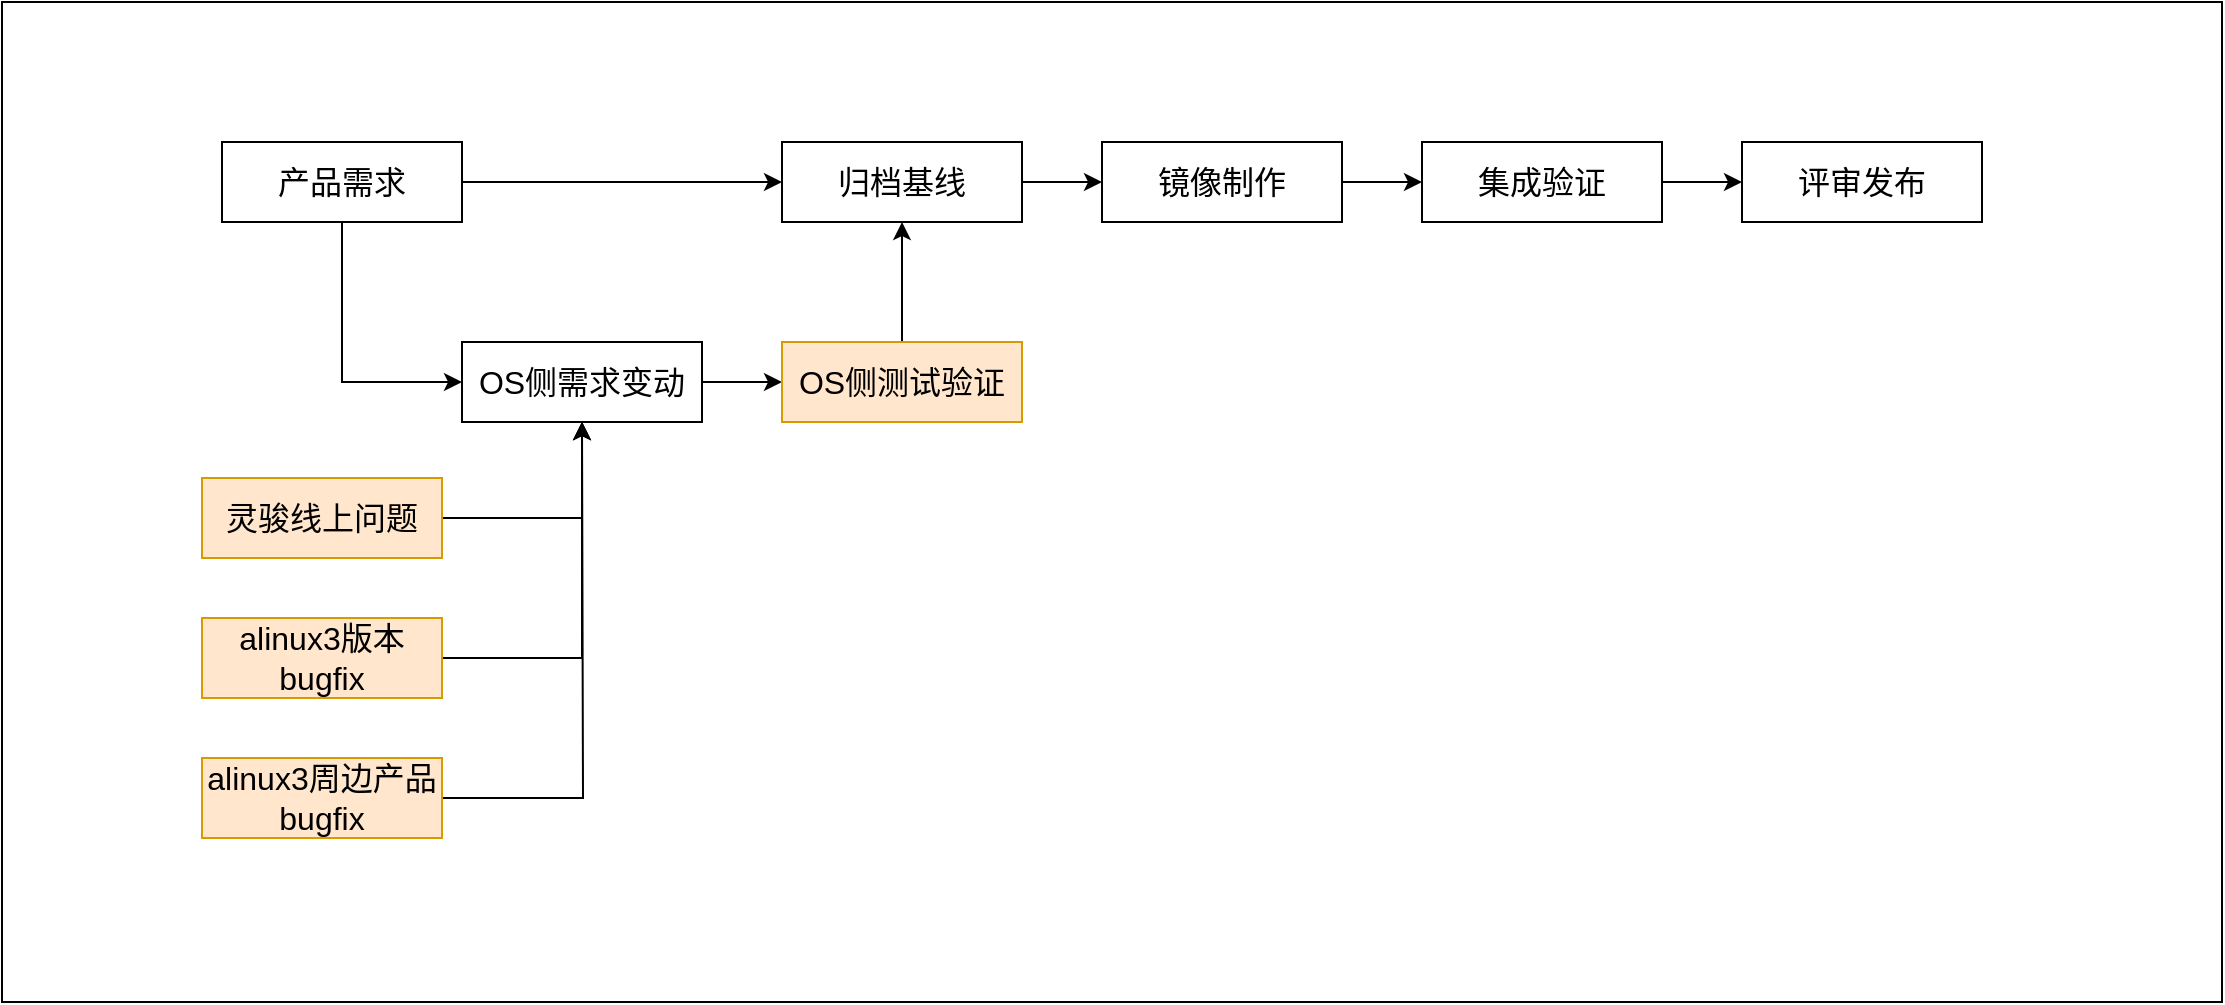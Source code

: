 <mxfile version="26.0.16">
  <diagram name="第 1 页" id="dgCXswJMyNH66oMm1s7y">
    <mxGraphModel dx="2062" dy="624" grid="1" gridSize="10" guides="1" tooltips="1" connect="1" arrows="1" fold="1" page="1" pageScale="1" pageWidth="827" pageHeight="1169" math="0" shadow="0">
      <root>
        <mxCell id="0" />
        <mxCell id="1" parent="0" />
        <mxCell id="yq2jpOTw-nYhbNa2DPT_-23" value="" style="rounded=0;whiteSpace=wrap;html=1;" vertex="1" parent="1">
          <mxGeometry x="-120" y="140" width="1110" height="500" as="geometry" />
        </mxCell>
        <mxCell id="yq2jpOTw-nYhbNa2DPT_-18" style="edgeStyle=orthogonalEdgeStyle;rounded=0;orthogonalLoop=1;jettySize=auto;html=1;entryX=0;entryY=0.5;entryDx=0;entryDy=0;exitX=0.5;exitY=1;exitDx=0;exitDy=0;" edge="1" parent="1" source="yq2jpOTw-nYhbNa2DPT_-1" target="yq2jpOTw-nYhbNa2DPT_-6">
          <mxGeometry relative="1" as="geometry" />
        </mxCell>
        <mxCell id="yq2jpOTw-nYhbNa2DPT_-22" style="edgeStyle=orthogonalEdgeStyle;rounded=0;orthogonalLoop=1;jettySize=auto;html=1;" edge="1" parent="1" source="yq2jpOTw-nYhbNa2DPT_-1" target="yq2jpOTw-nYhbNa2DPT_-2">
          <mxGeometry relative="1" as="geometry" />
        </mxCell>
        <mxCell id="yq2jpOTw-nYhbNa2DPT_-1" value="&lt;font style=&quot;font-size: 16px;&quot;&gt;产品需求&lt;/font&gt;" style="rounded=0;whiteSpace=wrap;html=1;" vertex="1" parent="1">
          <mxGeometry x="-10" y="210" width="120" height="40" as="geometry" />
        </mxCell>
        <mxCell id="yq2jpOTw-nYhbNa2DPT_-19" value="" style="edgeStyle=orthogonalEdgeStyle;rounded=0;orthogonalLoop=1;jettySize=auto;html=1;" edge="1" parent="1" source="yq2jpOTw-nYhbNa2DPT_-2" target="yq2jpOTw-nYhbNa2DPT_-3">
          <mxGeometry relative="1" as="geometry" />
        </mxCell>
        <mxCell id="yq2jpOTw-nYhbNa2DPT_-2" value="&lt;font style=&quot;font-size: 16px;&quot;&gt;归档基线&lt;/font&gt;" style="rounded=0;whiteSpace=wrap;html=1;" vertex="1" parent="1">
          <mxGeometry x="270" y="210" width="120" height="40" as="geometry" />
        </mxCell>
        <mxCell id="yq2jpOTw-nYhbNa2DPT_-20" value="" style="edgeStyle=orthogonalEdgeStyle;rounded=0;orthogonalLoop=1;jettySize=auto;html=1;" edge="1" parent="1" source="yq2jpOTw-nYhbNa2DPT_-3" target="yq2jpOTw-nYhbNa2DPT_-4">
          <mxGeometry relative="1" as="geometry" />
        </mxCell>
        <mxCell id="yq2jpOTw-nYhbNa2DPT_-3" value="&lt;font style=&quot;font-size: 16px;&quot;&gt;镜像制作&lt;/font&gt;" style="rounded=0;whiteSpace=wrap;html=1;" vertex="1" parent="1">
          <mxGeometry x="430" y="210" width="120" height="40" as="geometry" />
        </mxCell>
        <mxCell id="yq2jpOTw-nYhbNa2DPT_-21" value="" style="edgeStyle=orthogonalEdgeStyle;rounded=0;orthogonalLoop=1;jettySize=auto;html=1;" edge="1" parent="1" source="yq2jpOTw-nYhbNa2DPT_-4" target="yq2jpOTw-nYhbNa2DPT_-5">
          <mxGeometry relative="1" as="geometry" />
        </mxCell>
        <mxCell id="yq2jpOTw-nYhbNa2DPT_-4" value="&lt;font style=&quot;font-size: 16px;&quot;&gt;集成验证&lt;/font&gt;" style="rounded=0;whiteSpace=wrap;html=1;" vertex="1" parent="1">
          <mxGeometry x="590" y="210" width="120" height="40" as="geometry" />
        </mxCell>
        <mxCell id="yq2jpOTw-nYhbNa2DPT_-5" value="&lt;font style=&quot;font-size: 16px;&quot;&gt;评审发布&lt;/font&gt;" style="rounded=0;whiteSpace=wrap;html=1;" vertex="1" parent="1">
          <mxGeometry x="750" y="210" width="120" height="40" as="geometry" />
        </mxCell>
        <mxCell id="yq2jpOTw-nYhbNa2DPT_-16" style="edgeStyle=orthogonalEdgeStyle;rounded=0;orthogonalLoop=1;jettySize=auto;html=1;entryX=0;entryY=0.5;entryDx=0;entryDy=0;" edge="1" parent="1" source="yq2jpOTw-nYhbNa2DPT_-6" target="yq2jpOTw-nYhbNa2DPT_-7">
          <mxGeometry relative="1" as="geometry" />
        </mxCell>
        <mxCell id="yq2jpOTw-nYhbNa2DPT_-6" value="&lt;font style=&quot;font-size: 16px;&quot;&gt;OS侧需求变动&lt;/font&gt;" style="rounded=0;whiteSpace=wrap;html=1;" vertex="1" parent="1">
          <mxGeometry x="110" y="310" width="120" height="40" as="geometry" />
        </mxCell>
        <mxCell id="yq2jpOTw-nYhbNa2DPT_-17" style="edgeStyle=orthogonalEdgeStyle;rounded=0;orthogonalLoop=1;jettySize=auto;html=1;entryX=0.5;entryY=1;entryDx=0;entryDy=0;" edge="1" parent="1" source="yq2jpOTw-nYhbNa2DPT_-7" target="yq2jpOTw-nYhbNa2DPT_-2">
          <mxGeometry relative="1" as="geometry" />
        </mxCell>
        <mxCell id="yq2jpOTw-nYhbNa2DPT_-7" value="&lt;font style=&quot;font-size: 16px;&quot;&gt;OS侧测试验证&lt;/font&gt;" style="rounded=0;whiteSpace=wrap;html=1;fillColor=#ffe6cc;strokeColor=#d79b00;" vertex="1" parent="1">
          <mxGeometry x="270" y="310" width="120" height="40" as="geometry" />
        </mxCell>
        <mxCell id="yq2jpOTw-nYhbNa2DPT_-12" style="edgeStyle=orthogonalEdgeStyle;rounded=0;orthogonalLoop=1;jettySize=auto;html=1;entryX=0.5;entryY=1;entryDx=0;entryDy=0;" edge="1" parent="1" source="yq2jpOTw-nYhbNa2DPT_-9" target="yq2jpOTw-nYhbNa2DPT_-6">
          <mxGeometry relative="1" as="geometry" />
        </mxCell>
        <mxCell id="yq2jpOTw-nYhbNa2DPT_-9" value="&lt;font style=&quot;font-size: 16px;&quot;&gt;灵骏线上问题&lt;/font&gt;" style="rounded=0;whiteSpace=wrap;html=1;fillColor=#ffe6cc;strokeColor=#d79b00;" vertex="1" parent="1">
          <mxGeometry x="-20" y="378" width="120" height="40" as="geometry" />
        </mxCell>
        <mxCell id="yq2jpOTw-nYhbNa2DPT_-15" style="edgeStyle=orthogonalEdgeStyle;rounded=0;orthogonalLoop=1;jettySize=auto;html=1;entryX=0.5;entryY=1;entryDx=0;entryDy=0;" edge="1" parent="1" source="yq2jpOTw-nYhbNa2DPT_-10" target="yq2jpOTw-nYhbNa2DPT_-6">
          <mxGeometry relative="1" as="geometry" />
        </mxCell>
        <mxCell id="yq2jpOTw-nYhbNa2DPT_-10" value="&lt;font style=&quot;font-size: 16px;&quot;&gt;alinux3版本bugfix&lt;/font&gt;" style="rounded=0;whiteSpace=wrap;html=1;fillColor=#ffe6cc;strokeColor=#d79b00;" vertex="1" parent="1">
          <mxGeometry x="-20" y="448" width="120" height="40" as="geometry" />
        </mxCell>
        <mxCell id="yq2jpOTw-nYhbNa2DPT_-14" style="edgeStyle=orthogonalEdgeStyle;rounded=0;orthogonalLoop=1;jettySize=auto;html=1;" edge="1" parent="1" source="yq2jpOTw-nYhbNa2DPT_-11">
          <mxGeometry relative="1" as="geometry">
            <mxPoint x="170" y="350" as="targetPoint" />
          </mxGeometry>
        </mxCell>
        <mxCell id="yq2jpOTw-nYhbNa2DPT_-11" value="&lt;font style=&quot;font-size: 16px;&quot;&gt;alinux3周边产品bugfix&lt;/font&gt;" style="rounded=0;whiteSpace=wrap;html=1;fillColor=#ffe6cc;strokeColor=#d79b00;" vertex="1" parent="1">
          <mxGeometry x="-20" y="518" width="120" height="40" as="geometry" />
        </mxCell>
      </root>
    </mxGraphModel>
  </diagram>
</mxfile>
